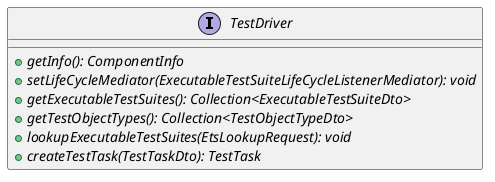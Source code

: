 @startuml

    interface TestDriver [[TestDriver.html]] {
        {abstract} +getInfo(): ComponentInfo
        {abstract} +setLifeCycleMediator(ExecutableTestSuiteLifeCycleListenerMediator): void
        {abstract} +getExecutableTestSuites(): Collection<ExecutableTestSuiteDto>
        {abstract} +getTestObjectTypes(): Collection<TestObjectTypeDto>
        {abstract} +lookupExecutableTestSuites(EtsLookupRequest): void
        {abstract} +createTestTask(TestTaskDto): TestTask
    }

@enduml
